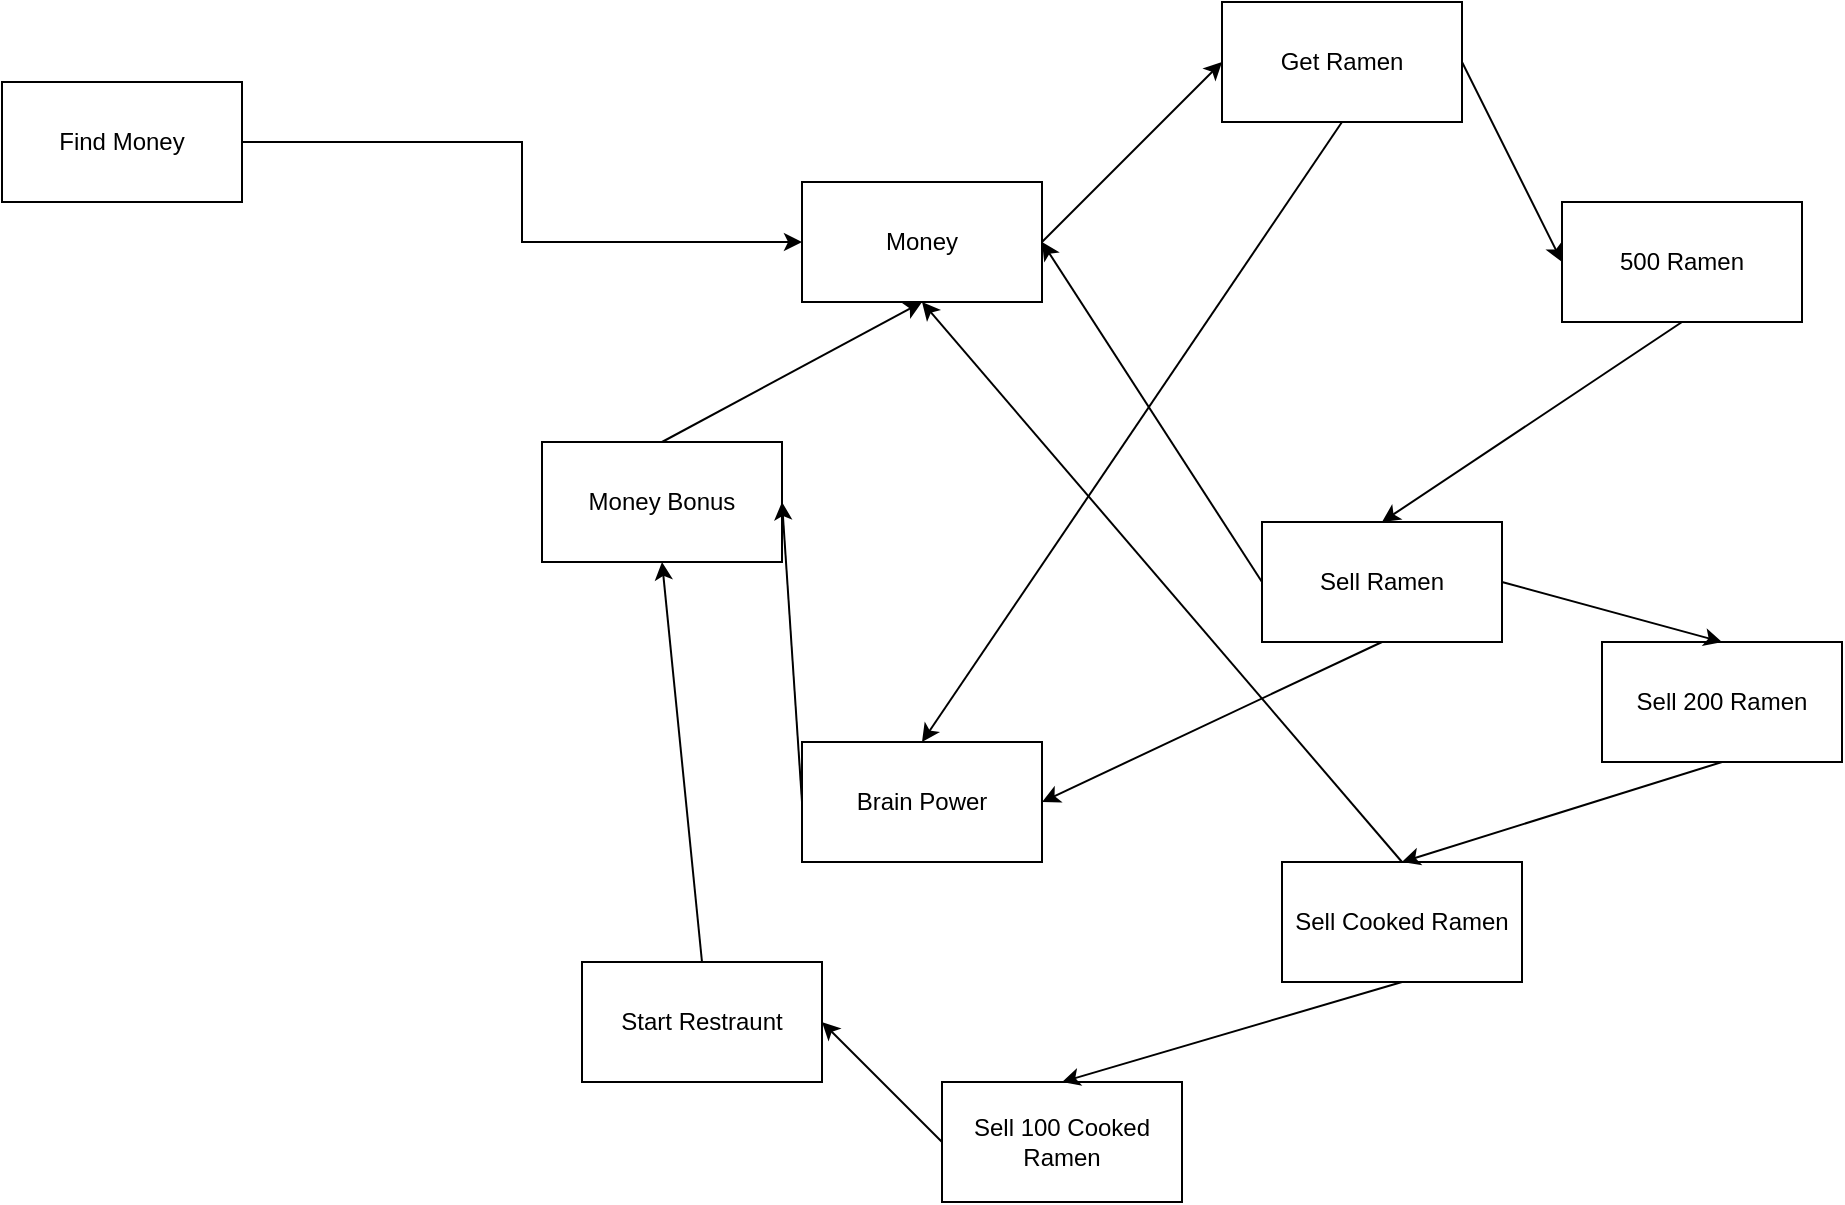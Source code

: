 <mxfile version="13.10.9" type="github">
  <diagram id="T35cyZ2znJoSK22iUFFZ" name="Page-1">
    <mxGraphModel dx="802" dy="591" grid="1" gridSize="10" guides="1" tooltips="1" connect="1" arrows="1" fold="1" page="1" pageScale="1" pageWidth="850" pageHeight="1100" math="0" shadow="0">
      <root>
        <mxCell id="0" />
        <mxCell id="1" parent="0" />
        <mxCell id="_fxAKipDGVaVRiMI-ugZ-1" value="Get Ramen" style="rounded=0;whiteSpace=wrap;html=1;" vertex="1" parent="1">
          <mxGeometry x="780" y="110" width="120" height="60" as="geometry" />
        </mxCell>
        <mxCell id="_fxAKipDGVaVRiMI-ugZ-4" style="edgeStyle=orthogonalEdgeStyle;rounded=0;orthogonalLoop=1;jettySize=auto;html=1;exitX=1;exitY=0.5;exitDx=0;exitDy=0;entryX=0;entryY=0.5;entryDx=0;entryDy=0;" edge="1" parent="1" source="_fxAKipDGVaVRiMI-ugZ-2" target="_fxAKipDGVaVRiMI-ugZ-5">
          <mxGeometry relative="1" as="geometry" />
        </mxCell>
        <mxCell id="_fxAKipDGVaVRiMI-ugZ-2" value="Find Money" style="rounded=0;whiteSpace=wrap;html=1;" vertex="1" parent="1">
          <mxGeometry x="170" y="150" width="120" height="60" as="geometry" />
        </mxCell>
        <mxCell id="_fxAKipDGVaVRiMI-ugZ-3" value="" style="endArrow=classic;html=1;entryX=0;entryY=0.5;entryDx=0;entryDy=0;exitX=1;exitY=0.5;exitDx=0;exitDy=0;" edge="1" parent="1" source="_fxAKipDGVaVRiMI-ugZ-5" target="_fxAKipDGVaVRiMI-ugZ-1">
          <mxGeometry width="50" height="50" relative="1" as="geometry">
            <mxPoint x="490" y="230" as="sourcePoint" />
            <mxPoint x="540" y="190" as="targetPoint" />
          </mxGeometry>
        </mxCell>
        <mxCell id="_fxAKipDGVaVRiMI-ugZ-5" value="Money" style="rounded=0;whiteSpace=wrap;html=1;" vertex="1" parent="1">
          <mxGeometry x="570" y="200" width="120" height="60" as="geometry" />
        </mxCell>
        <mxCell id="_fxAKipDGVaVRiMI-ugZ-6" value="Brain Power" style="rounded=0;whiteSpace=wrap;html=1;" vertex="1" parent="1">
          <mxGeometry x="570" y="480" width="120" height="60" as="geometry" />
        </mxCell>
        <mxCell id="_fxAKipDGVaVRiMI-ugZ-7" value="Money Bonus" style="rounded=0;whiteSpace=wrap;html=1;" vertex="1" parent="1">
          <mxGeometry x="440" y="330" width="120" height="60" as="geometry" />
        </mxCell>
        <mxCell id="_fxAKipDGVaVRiMI-ugZ-8" value="" style="endArrow=classic;html=1;exitX=0.5;exitY=1;exitDx=0;exitDy=0;entryX=0.5;entryY=0;entryDx=0;entryDy=0;" edge="1" parent="1" source="_fxAKipDGVaVRiMI-ugZ-1" target="_fxAKipDGVaVRiMI-ugZ-6">
          <mxGeometry width="50" height="50" relative="1" as="geometry">
            <mxPoint x="620" y="230" as="sourcePoint" />
            <mxPoint x="650" y="280" as="targetPoint" />
          </mxGeometry>
        </mxCell>
        <mxCell id="_fxAKipDGVaVRiMI-ugZ-9" value="" style="endArrow=classic;html=1;entryX=1;entryY=0.5;entryDx=0;entryDy=0;exitX=0;exitY=0.5;exitDx=0;exitDy=0;" edge="1" parent="1" source="_fxAKipDGVaVRiMI-ugZ-6" target="_fxAKipDGVaVRiMI-ugZ-7">
          <mxGeometry width="50" height="50" relative="1" as="geometry">
            <mxPoint x="410" y="410" as="sourcePoint" />
            <mxPoint x="460" y="360" as="targetPoint" />
          </mxGeometry>
        </mxCell>
        <mxCell id="_fxAKipDGVaVRiMI-ugZ-10" value="" style="endArrow=classic;html=1;entryX=0.5;entryY=1;entryDx=0;entryDy=0;exitX=0.5;exitY=0;exitDx=0;exitDy=0;" edge="1" parent="1" source="_fxAKipDGVaVRiMI-ugZ-7" target="_fxAKipDGVaVRiMI-ugZ-5">
          <mxGeometry width="50" height="50" relative="1" as="geometry">
            <mxPoint x="390" y="330" as="sourcePoint" />
            <mxPoint x="440" y="280" as="targetPoint" />
          </mxGeometry>
        </mxCell>
        <mxCell id="_fxAKipDGVaVRiMI-ugZ-11" value="500 Ramen" style="rounded=0;whiteSpace=wrap;html=1;" vertex="1" parent="1">
          <mxGeometry x="950" y="210" width="120" height="60" as="geometry" />
        </mxCell>
        <mxCell id="_fxAKipDGVaVRiMI-ugZ-12" value="" style="endArrow=classic;html=1;entryX=0;entryY=0.5;entryDx=0;entryDy=0;exitX=1;exitY=0.5;exitDx=0;exitDy=0;" edge="1" parent="1" source="_fxAKipDGVaVRiMI-ugZ-1" target="_fxAKipDGVaVRiMI-ugZ-11">
          <mxGeometry width="50" height="50" relative="1" as="geometry">
            <mxPoint x="450" y="320" as="sourcePoint" />
            <mxPoint x="500" y="270" as="targetPoint" />
          </mxGeometry>
        </mxCell>
        <mxCell id="_fxAKipDGVaVRiMI-ugZ-13" value="Sell Ramen" style="rounded=0;whiteSpace=wrap;html=1;" vertex="1" parent="1">
          <mxGeometry x="800" y="370" width="120" height="60" as="geometry" />
        </mxCell>
        <mxCell id="_fxAKipDGVaVRiMI-ugZ-14" value="" style="endArrow=classic;html=1;entryX=0.5;entryY=0;entryDx=0;entryDy=0;exitX=0.5;exitY=1;exitDx=0;exitDy=0;" edge="1" parent="1" source="_fxAKipDGVaVRiMI-ugZ-11" target="_fxAKipDGVaVRiMI-ugZ-13">
          <mxGeometry width="50" height="50" relative="1" as="geometry">
            <mxPoint x="680" y="320" as="sourcePoint" />
            <mxPoint x="730" y="270" as="targetPoint" />
          </mxGeometry>
        </mxCell>
        <mxCell id="_fxAKipDGVaVRiMI-ugZ-15" value="Sell 200 Ramen" style="rounded=0;whiteSpace=wrap;html=1;" vertex="1" parent="1">
          <mxGeometry x="970" y="430" width="120" height="60" as="geometry" />
        </mxCell>
        <mxCell id="_fxAKipDGVaVRiMI-ugZ-16" value="" style="endArrow=classic;html=1;entryX=1;entryY=0.5;entryDx=0;entryDy=0;exitX=0;exitY=0.5;exitDx=0;exitDy=0;" edge="1" parent="1" source="_fxAKipDGVaVRiMI-ugZ-13" target="_fxAKipDGVaVRiMI-ugZ-5">
          <mxGeometry width="50" height="50" relative="1" as="geometry">
            <mxPoint x="600" y="310" as="sourcePoint" />
            <mxPoint x="650" y="260" as="targetPoint" />
          </mxGeometry>
        </mxCell>
        <mxCell id="_fxAKipDGVaVRiMI-ugZ-17" value="" style="endArrow=classic;html=1;exitX=0.5;exitY=1;exitDx=0;exitDy=0;entryX=1;entryY=0.5;entryDx=0;entryDy=0;" edge="1" parent="1" source="_fxAKipDGVaVRiMI-ugZ-13" target="_fxAKipDGVaVRiMI-ugZ-6">
          <mxGeometry width="50" height="50" relative="1" as="geometry">
            <mxPoint x="750" y="470" as="sourcePoint" />
            <mxPoint x="800" y="420" as="targetPoint" />
          </mxGeometry>
        </mxCell>
        <mxCell id="_fxAKipDGVaVRiMI-ugZ-18" value="" style="endArrow=classic;html=1;exitX=1;exitY=0.5;exitDx=0;exitDy=0;entryX=0.5;entryY=0;entryDx=0;entryDy=0;" edge="1" parent="1" source="_fxAKipDGVaVRiMI-ugZ-13" target="_fxAKipDGVaVRiMI-ugZ-15">
          <mxGeometry width="50" height="50" relative="1" as="geometry">
            <mxPoint x="930" y="300" as="sourcePoint" />
            <mxPoint x="980" y="250" as="targetPoint" />
          </mxGeometry>
        </mxCell>
        <mxCell id="_fxAKipDGVaVRiMI-ugZ-19" value="Sell Cooked Ramen" style="rounded=0;whiteSpace=wrap;html=1;" vertex="1" parent="1">
          <mxGeometry x="810" y="540" width="120" height="60" as="geometry" />
        </mxCell>
        <mxCell id="_fxAKipDGVaVRiMI-ugZ-20" value="" style="endArrow=classic;html=1;exitX=0.5;exitY=1;exitDx=0;exitDy=0;entryX=0.5;entryY=0;entryDx=0;entryDy=0;" edge="1" parent="1" source="_fxAKipDGVaVRiMI-ugZ-15" target="_fxAKipDGVaVRiMI-ugZ-19">
          <mxGeometry width="50" height="50" relative="1" as="geometry">
            <mxPoint x="1040" y="600" as="sourcePoint" />
            <mxPoint x="1090" y="550" as="targetPoint" />
          </mxGeometry>
        </mxCell>
        <mxCell id="_fxAKipDGVaVRiMI-ugZ-21" value="" style="endArrow=classic;html=1;exitX=0.5;exitY=0;exitDx=0;exitDy=0;entryX=0.5;entryY=1;entryDx=0;entryDy=0;" edge="1" parent="1" source="_fxAKipDGVaVRiMI-ugZ-19" target="_fxAKipDGVaVRiMI-ugZ-5">
          <mxGeometry width="50" height="50" relative="1" as="geometry">
            <mxPoint x="840" y="520" as="sourcePoint" />
            <mxPoint x="890" y="470" as="targetPoint" />
          </mxGeometry>
        </mxCell>
        <mxCell id="_fxAKipDGVaVRiMI-ugZ-22" value="Sell 100 Cooked Ramen" style="rounded=0;whiteSpace=wrap;html=1;" vertex="1" parent="1">
          <mxGeometry x="640" y="650" width="120" height="60" as="geometry" />
        </mxCell>
        <mxCell id="_fxAKipDGVaVRiMI-ugZ-23" value="" style="endArrow=classic;html=1;exitX=0.5;exitY=1;exitDx=0;exitDy=0;entryX=0.5;entryY=0;entryDx=0;entryDy=0;" edge="1" parent="1" source="_fxAKipDGVaVRiMI-ugZ-19" target="_fxAKipDGVaVRiMI-ugZ-22">
          <mxGeometry width="50" height="50" relative="1" as="geometry">
            <mxPoint x="840" y="710" as="sourcePoint" />
            <mxPoint x="890" y="660" as="targetPoint" />
          </mxGeometry>
        </mxCell>
        <mxCell id="_fxAKipDGVaVRiMI-ugZ-24" value="Start Restraunt" style="rounded=0;whiteSpace=wrap;html=1;" vertex="1" parent="1">
          <mxGeometry x="460" y="590" width="120" height="60" as="geometry" />
        </mxCell>
        <mxCell id="_fxAKipDGVaVRiMI-ugZ-25" value="" style="endArrow=classic;html=1;exitX=0;exitY=0.5;exitDx=0;exitDy=0;entryX=1;entryY=0.5;entryDx=0;entryDy=0;" edge="1" parent="1" source="_fxAKipDGVaVRiMI-ugZ-22" target="_fxAKipDGVaVRiMI-ugZ-24">
          <mxGeometry width="50" height="50" relative="1" as="geometry">
            <mxPoint x="790" y="500" as="sourcePoint" />
            <mxPoint x="840" y="450" as="targetPoint" />
          </mxGeometry>
        </mxCell>
        <mxCell id="_fxAKipDGVaVRiMI-ugZ-26" value="" style="endArrow=classic;html=1;exitX=0.5;exitY=0;exitDx=0;exitDy=0;entryX=0.5;entryY=1;entryDx=0;entryDy=0;" edge="1" parent="1" source="_fxAKipDGVaVRiMI-ugZ-24" target="_fxAKipDGVaVRiMI-ugZ-7">
          <mxGeometry width="50" height="50" relative="1" as="geometry">
            <mxPoint x="420" y="520" as="sourcePoint" />
            <mxPoint x="470" y="470" as="targetPoint" />
          </mxGeometry>
        </mxCell>
      </root>
    </mxGraphModel>
  </diagram>
</mxfile>
